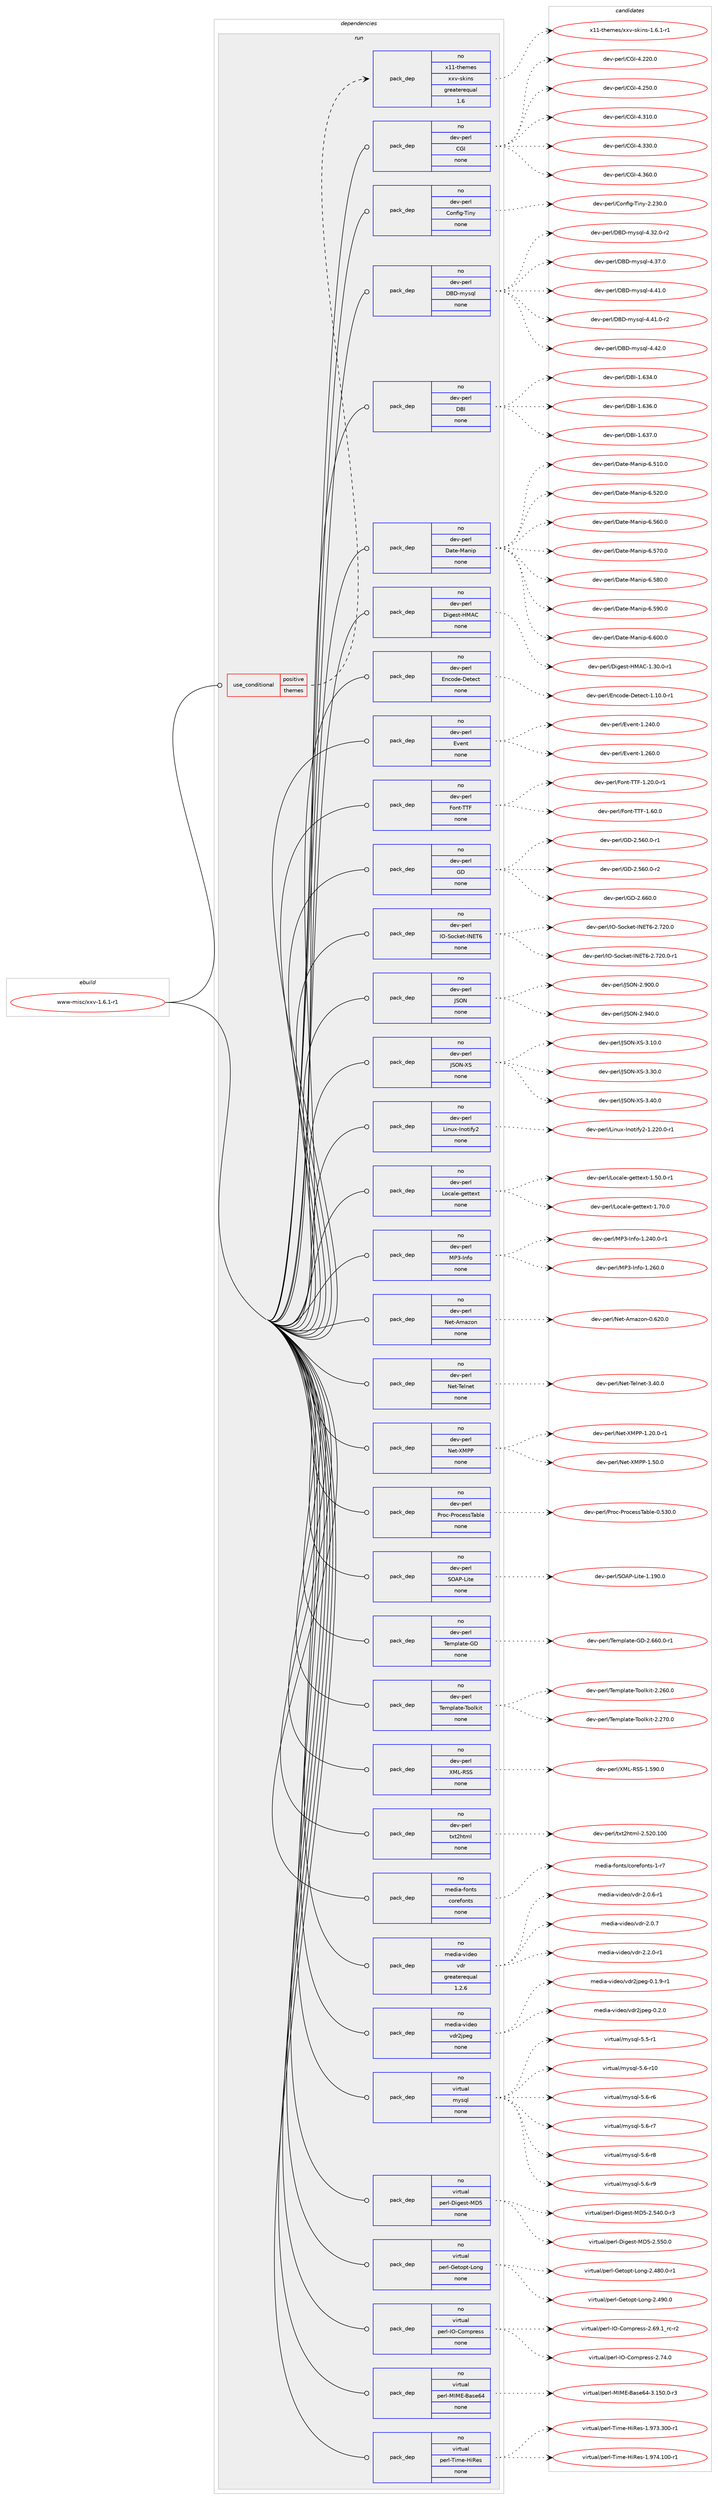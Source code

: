 digraph prolog {

# *************
# Graph options
# *************

newrank=true;
concentrate=true;
compound=true;
graph [rankdir=LR,fontname=Helvetica,fontsize=10,ranksep=1.5];#, ranksep=2.5, nodesep=0.2];
edge  [arrowhead=vee];
node  [fontname=Helvetica,fontsize=10];

# **********
# The ebuild
# **********

subgraph cluster_leftcol {
color=gray;
rank=same;
label=<<i>ebuild</i>>;
id [label="www-misc/xxv-1.6.1-r1", color=red, width=4, href="../www-misc/xxv-1.6.1-r1.svg"];
}

# ****************
# The dependencies
# ****************

subgraph cluster_midcol {
color=gray;
label=<<i>dependencies</i>>;
subgraph cluster_compile {
fillcolor="#eeeeee";
style=filled;
label=<<i>compile</i>>;
}
subgraph cluster_compileandrun {
fillcolor="#eeeeee";
style=filled;
label=<<i>compile and run</i>>;
}
subgraph cluster_run {
fillcolor="#eeeeee";
style=filled;
label=<<i>run</i>>;
subgraph cond120343 {
dependency505790 [label=<<TABLE BORDER="0" CELLBORDER="1" CELLSPACING="0" CELLPADDING="4"><TR><TD ROWSPAN="3" CELLPADDING="10">use_conditional</TD></TR><TR><TD>positive</TD></TR><TR><TD>themes</TD></TR></TABLE>>, shape=none, color=red];
subgraph pack376162 {
dependency505791 [label=<<TABLE BORDER="0" CELLBORDER="1" CELLSPACING="0" CELLPADDING="4" WIDTH="220"><TR><TD ROWSPAN="6" CELLPADDING="30">pack_dep</TD></TR><TR><TD WIDTH="110">no</TD></TR><TR><TD>x11-themes</TD></TR><TR><TD>xxv-skins</TD></TR><TR><TD>greaterequal</TD></TR><TR><TD>1.6</TD></TR></TABLE>>, shape=none, color=blue];
}
dependency505790:e -> dependency505791:w [weight=20,style="dashed",arrowhead="vee"];
}
id:e -> dependency505790:w [weight=20,style="solid",arrowhead="odot"];
subgraph pack376163 {
dependency505792 [label=<<TABLE BORDER="0" CELLBORDER="1" CELLSPACING="0" CELLPADDING="4" WIDTH="220"><TR><TD ROWSPAN="6" CELLPADDING="30">pack_dep</TD></TR><TR><TD WIDTH="110">no</TD></TR><TR><TD>dev-perl</TD></TR><TR><TD>CGI</TD></TR><TR><TD>none</TD></TR><TR><TD></TD></TR></TABLE>>, shape=none, color=blue];
}
id:e -> dependency505792:w [weight=20,style="solid",arrowhead="odot"];
subgraph pack376164 {
dependency505793 [label=<<TABLE BORDER="0" CELLBORDER="1" CELLSPACING="0" CELLPADDING="4" WIDTH="220"><TR><TD ROWSPAN="6" CELLPADDING="30">pack_dep</TD></TR><TR><TD WIDTH="110">no</TD></TR><TR><TD>dev-perl</TD></TR><TR><TD>Config-Tiny</TD></TR><TR><TD>none</TD></TR><TR><TD></TD></TR></TABLE>>, shape=none, color=blue];
}
id:e -> dependency505793:w [weight=20,style="solid",arrowhead="odot"];
subgraph pack376165 {
dependency505794 [label=<<TABLE BORDER="0" CELLBORDER="1" CELLSPACING="0" CELLPADDING="4" WIDTH="220"><TR><TD ROWSPAN="6" CELLPADDING="30">pack_dep</TD></TR><TR><TD WIDTH="110">no</TD></TR><TR><TD>dev-perl</TD></TR><TR><TD>DBD-mysql</TD></TR><TR><TD>none</TD></TR><TR><TD></TD></TR></TABLE>>, shape=none, color=blue];
}
id:e -> dependency505794:w [weight=20,style="solid",arrowhead="odot"];
subgraph pack376166 {
dependency505795 [label=<<TABLE BORDER="0" CELLBORDER="1" CELLSPACING="0" CELLPADDING="4" WIDTH="220"><TR><TD ROWSPAN="6" CELLPADDING="30">pack_dep</TD></TR><TR><TD WIDTH="110">no</TD></TR><TR><TD>dev-perl</TD></TR><TR><TD>DBI</TD></TR><TR><TD>none</TD></TR><TR><TD></TD></TR></TABLE>>, shape=none, color=blue];
}
id:e -> dependency505795:w [weight=20,style="solid",arrowhead="odot"];
subgraph pack376167 {
dependency505796 [label=<<TABLE BORDER="0" CELLBORDER="1" CELLSPACING="0" CELLPADDING="4" WIDTH="220"><TR><TD ROWSPAN="6" CELLPADDING="30">pack_dep</TD></TR><TR><TD WIDTH="110">no</TD></TR><TR><TD>dev-perl</TD></TR><TR><TD>Date-Manip</TD></TR><TR><TD>none</TD></TR><TR><TD></TD></TR></TABLE>>, shape=none, color=blue];
}
id:e -> dependency505796:w [weight=20,style="solid",arrowhead="odot"];
subgraph pack376168 {
dependency505797 [label=<<TABLE BORDER="0" CELLBORDER="1" CELLSPACING="0" CELLPADDING="4" WIDTH="220"><TR><TD ROWSPAN="6" CELLPADDING="30">pack_dep</TD></TR><TR><TD WIDTH="110">no</TD></TR><TR><TD>dev-perl</TD></TR><TR><TD>Digest-HMAC</TD></TR><TR><TD>none</TD></TR><TR><TD></TD></TR></TABLE>>, shape=none, color=blue];
}
id:e -> dependency505797:w [weight=20,style="solid",arrowhead="odot"];
subgraph pack376169 {
dependency505798 [label=<<TABLE BORDER="0" CELLBORDER="1" CELLSPACING="0" CELLPADDING="4" WIDTH="220"><TR><TD ROWSPAN="6" CELLPADDING="30">pack_dep</TD></TR><TR><TD WIDTH="110">no</TD></TR><TR><TD>dev-perl</TD></TR><TR><TD>Encode-Detect</TD></TR><TR><TD>none</TD></TR><TR><TD></TD></TR></TABLE>>, shape=none, color=blue];
}
id:e -> dependency505798:w [weight=20,style="solid",arrowhead="odot"];
subgraph pack376170 {
dependency505799 [label=<<TABLE BORDER="0" CELLBORDER="1" CELLSPACING="0" CELLPADDING="4" WIDTH="220"><TR><TD ROWSPAN="6" CELLPADDING="30">pack_dep</TD></TR><TR><TD WIDTH="110">no</TD></TR><TR><TD>dev-perl</TD></TR><TR><TD>Event</TD></TR><TR><TD>none</TD></TR><TR><TD></TD></TR></TABLE>>, shape=none, color=blue];
}
id:e -> dependency505799:w [weight=20,style="solid",arrowhead="odot"];
subgraph pack376171 {
dependency505800 [label=<<TABLE BORDER="0" CELLBORDER="1" CELLSPACING="0" CELLPADDING="4" WIDTH="220"><TR><TD ROWSPAN="6" CELLPADDING="30">pack_dep</TD></TR><TR><TD WIDTH="110">no</TD></TR><TR><TD>dev-perl</TD></TR><TR><TD>Font-TTF</TD></TR><TR><TD>none</TD></TR><TR><TD></TD></TR></TABLE>>, shape=none, color=blue];
}
id:e -> dependency505800:w [weight=20,style="solid",arrowhead="odot"];
subgraph pack376172 {
dependency505801 [label=<<TABLE BORDER="0" CELLBORDER="1" CELLSPACING="0" CELLPADDING="4" WIDTH="220"><TR><TD ROWSPAN="6" CELLPADDING="30">pack_dep</TD></TR><TR><TD WIDTH="110">no</TD></TR><TR><TD>dev-perl</TD></TR><TR><TD>GD</TD></TR><TR><TD>none</TD></TR><TR><TD></TD></TR></TABLE>>, shape=none, color=blue];
}
id:e -> dependency505801:w [weight=20,style="solid",arrowhead="odot"];
subgraph pack376173 {
dependency505802 [label=<<TABLE BORDER="0" CELLBORDER="1" CELLSPACING="0" CELLPADDING="4" WIDTH="220"><TR><TD ROWSPAN="6" CELLPADDING="30">pack_dep</TD></TR><TR><TD WIDTH="110">no</TD></TR><TR><TD>dev-perl</TD></TR><TR><TD>IO-Socket-INET6</TD></TR><TR><TD>none</TD></TR><TR><TD></TD></TR></TABLE>>, shape=none, color=blue];
}
id:e -> dependency505802:w [weight=20,style="solid",arrowhead="odot"];
subgraph pack376174 {
dependency505803 [label=<<TABLE BORDER="0" CELLBORDER="1" CELLSPACING="0" CELLPADDING="4" WIDTH="220"><TR><TD ROWSPAN="6" CELLPADDING="30">pack_dep</TD></TR><TR><TD WIDTH="110">no</TD></TR><TR><TD>dev-perl</TD></TR><TR><TD>JSON</TD></TR><TR><TD>none</TD></TR><TR><TD></TD></TR></TABLE>>, shape=none, color=blue];
}
id:e -> dependency505803:w [weight=20,style="solid",arrowhead="odot"];
subgraph pack376175 {
dependency505804 [label=<<TABLE BORDER="0" CELLBORDER="1" CELLSPACING="0" CELLPADDING="4" WIDTH="220"><TR><TD ROWSPAN="6" CELLPADDING="30">pack_dep</TD></TR><TR><TD WIDTH="110">no</TD></TR><TR><TD>dev-perl</TD></TR><TR><TD>JSON-XS</TD></TR><TR><TD>none</TD></TR><TR><TD></TD></TR></TABLE>>, shape=none, color=blue];
}
id:e -> dependency505804:w [weight=20,style="solid",arrowhead="odot"];
subgraph pack376176 {
dependency505805 [label=<<TABLE BORDER="0" CELLBORDER="1" CELLSPACING="0" CELLPADDING="4" WIDTH="220"><TR><TD ROWSPAN="6" CELLPADDING="30">pack_dep</TD></TR><TR><TD WIDTH="110">no</TD></TR><TR><TD>dev-perl</TD></TR><TR><TD>Linux-Inotify2</TD></TR><TR><TD>none</TD></TR><TR><TD></TD></TR></TABLE>>, shape=none, color=blue];
}
id:e -> dependency505805:w [weight=20,style="solid",arrowhead="odot"];
subgraph pack376177 {
dependency505806 [label=<<TABLE BORDER="0" CELLBORDER="1" CELLSPACING="0" CELLPADDING="4" WIDTH="220"><TR><TD ROWSPAN="6" CELLPADDING="30">pack_dep</TD></TR><TR><TD WIDTH="110">no</TD></TR><TR><TD>dev-perl</TD></TR><TR><TD>Locale-gettext</TD></TR><TR><TD>none</TD></TR><TR><TD></TD></TR></TABLE>>, shape=none, color=blue];
}
id:e -> dependency505806:w [weight=20,style="solid",arrowhead="odot"];
subgraph pack376178 {
dependency505807 [label=<<TABLE BORDER="0" CELLBORDER="1" CELLSPACING="0" CELLPADDING="4" WIDTH="220"><TR><TD ROWSPAN="6" CELLPADDING="30">pack_dep</TD></TR><TR><TD WIDTH="110">no</TD></TR><TR><TD>dev-perl</TD></TR><TR><TD>MP3-Info</TD></TR><TR><TD>none</TD></TR><TR><TD></TD></TR></TABLE>>, shape=none, color=blue];
}
id:e -> dependency505807:w [weight=20,style="solid",arrowhead="odot"];
subgraph pack376179 {
dependency505808 [label=<<TABLE BORDER="0" CELLBORDER="1" CELLSPACING="0" CELLPADDING="4" WIDTH="220"><TR><TD ROWSPAN="6" CELLPADDING="30">pack_dep</TD></TR><TR><TD WIDTH="110">no</TD></TR><TR><TD>dev-perl</TD></TR><TR><TD>Net-Amazon</TD></TR><TR><TD>none</TD></TR><TR><TD></TD></TR></TABLE>>, shape=none, color=blue];
}
id:e -> dependency505808:w [weight=20,style="solid",arrowhead="odot"];
subgraph pack376180 {
dependency505809 [label=<<TABLE BORDER="0" CELLBORDER="1" CELLSPACING="0" CELLPADDING="4" WIDTH="220"><TR><TD ROWSPAN="6" CELLPADDING="30">pack_dep</TD></TR><TR><TD WIDTH="110">no</TD></TR><TR><TD>dev-perl</TD></TR><TR><TD>Net-Telnet</TD></TR><TR><TD>none</TD></TR><TR><TD></TD></TR></TABLE>>, shape=none, color=blue];
}
id:e -> dependency505809:w [weight=20,style="solid",arrowhead="odot"];
subgraph pack376181 {
dependency505810 [label=<<TABLE BORDER="0" CELLBORDER="1" CELLSPACING="0" CELLPADDING="4" WIDTH="220"><TR><TD ROWSPAN="6" CELLPADDING="30">pack_dep</TD></TR><TR><TD WIDTH="110">no</TD></TR><TR><TD>dev-perl</TD></TR><TR><TD>Net-XMPP</TD></TR><TR><TD>none</TD></TR><TR><TD></TD></TR></TABLE>>, shape=none, color=blue];
}
id:e -> dependency505810:w [weight=20,style="solid",arrowhead="odot"];
subgraph pack376182 {
dependency505811 [label=<<TABLE BORDER="0" CELLBORDER="1" CELLSPACING="0" CELLPADDING="4" WIDTH="220"><TR><TD ROWSPAN="6" CELLPADDING="30">pack_dep</TD></TR><TR><TD WIDTH="110">no</TD></TR><TR><TD>dev-perl</TD></TR><TR><TD>Proc-ProcessTable</TD></TR><TR><TD>none</TD></TR><TR><TD></TD></TR></TABLE>>, shape=none, color=blue];
}
id:e -> dependency505811:w [weight=20,style="solid",arrowhead="odot"];
subgraph pack376183 {
dependency505812 [label=<<TABLE BORDER="0" CELLBORDER="1" CELLSPACING="0" CELLPADDING="4" WIDTH="220"><TR><TD ROWSPAN="6" CELLPADDING="30">pack_dep</TD></TR><TR><TD WIDTH="110">no</TD></TR><TR><TD>dev-perl</TD></TR><TR><TD>SOAP-Lite</TD></TR><TR><TD>none</TD></TR><TR><TD></TD></TR></TABLE>>, shape=none, color=blue];
}
id:e -> dependency505812:w [weight=20,style="solid",arrowhead="odot"];
subgraph pack376184 {
dependency505813 [label=<<TABLE BORDER="0" CELLBORDER="1" CELLSPACING="0" CELLPADDING="4" WIDTH="220"><TR><TD ROWSPAN="6" CELLPADDING="30">pack_dep</TD></TR><TR><TD WIDTH="110">no</TD></TR><TR><TD>dev-perl</TD></TR><TR><TD>Template-GD</TD></TR><TR><TD>none</TD></TR><TR><TD></TD></TR></TABLE>>, shape=none, color=blue];
}
id:e -> dependency505813:w [weight=20,style="solid",arrowhead="odot"];
subgraph pack376185 {
dependency505814 [label=<<TABLE BORDER="0" CELLBORDER="1" CELLSPACING="0" CELLPADDING="4" WIDTH="220"><TR><TD ROWSPAN="6" CELLPADDING="30">pack_dep</TD></TR><TR><TD WIDTH="110">no</TD></TR><TR><TD>dev-perl</TD></TR><TR><TD>Template-Toolkit</TD></TR><TR><TD>none</TD></TR><TR><TD></TD></TR></TABLE>>, shape=none, color=blue];
}
id:e -> dependency505814:w [weight=20,style="solid",arrowhead="odot"];
subgraph pack376186 {
dependency505815 [label=<<TABLE BORDER="0" CELLBORDER="1" CELLSPACING="0" CELLPADDING="4" WIDTH="220"><TR><TD ROWSPAN="6" CELLPADDING="30">pack_dep</TD></TR><TR><TD WIDTH="110">no</TD></TR><TR><TD>dev-perl</TD></TR><TR><TD>XML-RSS</TD></TR><TR><TD>none</TD></TR><TR><TD></TD></TR></TABLE>>, shape=none, color=blue];
}
id:e -> dependency505815:w [weight=20,style="solid",arrowhead="odot"];
subgraph pack376187 {
dependency505816 [label=<<TABLE BORDER="0" CELLBORDER="1" CELLSPACING="0" CELLPADDING="4" WIDTH="220"><TR><TD ROWSPAN="6" CELLPADDING="30">pack_dep</TD></TR><TR><TD WIDTH="110">no</TD></TR><TR><TD>dev-perl</TD></TR><TR><TD>txt2html</TD></TR><TR><TD>none</TD></TR><TR><TD></TD></TR></TABLE>>, shape=none, color=blue];
}
id:e -> dependency505816:w [weight=20,style="solid",arrowhead="odot"];
subgraph pack376188 {
dependency505817 [label=<<TABLE BORDER="0" CELLBORDER="1" CELLSPACING="0" CELLPADDING="4" WIDTH="220"><TR><TD ROWSPAN="6" CELLPADDING="30">pack_dep</TD></TR><TR><TD WIDTH="110">no</TD></TR><TR><TD>media-fonts</TD></TR><TR><TD>corefonts</TD></TR><TR><TD>none</TD></TR><TR><TD></TD></TR></TABLE>>, shape=none, color=blue];
}
id:e -> dependency505817:w [weight=20,style="solid",arrowhead="odot"];
subgraph pack376189 {
dependency505818 [label=<<TABLE BORDER="0" CELLBORDER="1" CELLSPACING="0" CELLPADDING="4" WIDTH="220"><TR><TD ROWSPAN="6" CELLPADDING="30">pack_dep</TD></TR><TR><TD WIDTH="110">no</TD></TR><TR><TD>media-video</TD></TR><TR><TD>vdr</TD></TR><TR><TD>greaterequal</TD></TR><TR><TD>1.2.6</TD></TR></TABLE>>, shape=none, color=blue];
}
id:e -> dependency505818:w [weight=20,style="solid",arrowhead="odot"];
subgraph pack376190 {
dependency505819 [label=<<TABLE BORDER="0" CELLBORDER="1" CELLSPACING="0" CELLPADDING="4" WIDTH="220"><TR><TD ROWSPAN="6" CELLPADDING="30">pack_dep</TD></TR><TR><TD WIDTH="110">no</TD></TR><TR><TD>media-video</TD></TR><TR><TD>vdr2jpeg</TD></TR><TR><TD>none</TD></TR><TR><TD></TD></TR></TABLE>>, shape=none, color=blue];
}
id:e -> dependency505819:w [weight=20,style="solid",arrowhead="odot"];
subgraph pack376191 {
dependency505820 [label=<<TABLE BORDER="0" CELLBORDER="1" CELLSPACING="0" CELLPADDING="4" WIDTH="220"><TR><TD ROWSPAN="6" CELLPADDING="30">pack_dep</TD></TR><TR><TD WIDTH="110">no</TD></TR><TR><TD>virtual</TD></TR><TR><TD>mysql</TD></TR><TR><TD>none</TD></TR><TR><TD></TD></TR></TABLE>>, shape=none, color=blue];
}
id:e -> dependency505820:w [weight=20,style="solid",arrowhead="odot"];
subgraph pack376192 {
dependency505821 [label=<<TABLE BORDER="0" CELLBORDER="1" CELLSPACING="0" CELLPADDING="4" WIDTH="220"><TR><TD ROWSPAN="6" CELLPADDING="30">pack_dep</TD></TR><TR><TD WIDTH="110">no</TD></TR><TR><TD>virtual</TD></TR><TR><TD>perl-Digest-MD5</TD></TR><TR><TD>none</TD></TR><TR><TD></TD></TR></TABLE>>, shape=none, color=blue];
}
id:e -> dependency505821:w [weight=20,style="solid",arrowhead="odot"];
subgraph pack376193 {
dependency505822 [label=<<TABLE BORDER="0" CELLBORDER="1" CELLSPACING="0" CELLPADDING="4" WIDTH="220"><TR><TD ROWSPAN="6" CELLPADDING="30">pack_dep</TD></TR><TR><TD WIDTH="110">no</TD></TR><TR><TD>virtual</TD></TR><TR><TD>perl-Getopt-Long</TD></TR><TR><TD>none</TD></TR><TR><TD></TD></TR></TABLE>>, shape=none, color=blue];
}
id:e -> dependency505822:w [weight=20,style="solid",arrowhead="odot"];
subgraph pack376194 {
dependency505823 [label=<<TABLE BORDER="0" CELLBORDER="1" CELLSPACING="0" CELLPADDING="4" WIDTH="220"><TR><TD ROWSPAN="6" CELLPADDING="30">pack_dep</TD></TR><TR><TD WIDTH="110">no</TD></TR><TR><TD>virtual</TD></TR><TR><TD>perl-IO-Compress</TD></TR><TR><TD>none</TD></TR><TR><TD></TD></TR></TABLE>>, shape=none, color=blue];
}
id:e -> dependency505823:w [weight=20,style="solid",arrowhead="odot"];
subgraph pack376195 {
dependency505824 [label=<<TABLE BORDER="0" CELLBORDER="1" CELLSPACING="0" CELLPADDING="4" WIDTH="220"><TR><TD ROWSPAN="6" CELLPADDING="30">pack_dep</TD></TR><TR><TD WIDTH="110">no</TD></TR><TR><TD>virtual</TD></TR><TR><TD>perl-MIME-Base64</TD></TR><TR><TD>none</TD></TR><TR><TD></TD></TR></TABLE>>, shape=none, color=blue];
}
id:e -> dependency505824:w [weight=20,style="solid",arrowhead="odot"];
subgraph pack376196 {
dependency505825 [label=<<TABLE BORDER="0" CELLBORDER="1" CELLSPACING="0" CELLPADDING="4" WIDTH="220"><TR><TD ROWSPAN="6" CELLPADDING="30">pack_dep</TD></TR><TR><TD WIDTH="110">no</TD></TR><TR><TD>virtual</TD></TR><TR><TD>perl-Time-HiRes</TD></TR><TR><TD>none</TD></TR><TR><TD></TD></TR></TABLE>>, shape=none, color=blue];
}
id:e -> dependency505825:w [weight=20,style="solid",arrowhead="odot"];
}
}

# **************
# The candidates
# **************

subgraph cluster_choices {
rank=same;
color=gray;
label=<<i>candidates</i>>;

subgraph choice376162 {
color=black;
nodesep=1;
choice12049494511610410110910111547120120118451151071051101154549465446494511449 [label="x11-themes/xxv-skins-1.6.1-r1", color=red, width=4,href="../x11-themes/xxv-skins-1.6.1-r1.svg"];
dependency505791:e -> choice12049494511610410110910111547120120118451151071051101154549465446494511449:w [style=dotted,weight="100"];
}
subgraph choice376163 {
color=black;
nodesep=1;
choice10010111845112101114108476771734552465050484648 [label="dev-perl/CGI-4.220.0", color=red, width=4,href="../dev-perl/CGI-4.220.0.svg"];
choice10010111845112101114108476771734552465053484648 [label="dev-perl/CGI-4.250.0", color=red, width=4,href="../dev-perl/CGI-4.250.0.svg"];
choice10010111845112101114108476771734552465149484648 [label="dev-perl/CGI-4.310.0", color=red, width=4,href="../dev-perl/CGI-4.310.0.svg"];
choice10010111845112101114108476771734552465151484648 [label="dev-perl/CGI-4.330.0", color=red, width=4,href="../dev-perl/CGI-4.330.0.svg"];
choice10010111845112101114108476771734552465154484648 [label="dev-perl/CGI-4.360.0", color=red, width=4,href="../dev-perl/CGI-4.360.0.svg"];
dependency505792:e -> choice10010111845112101114108476771734552465050484648:w [style=dotted,weight="100"];
dependency505792:e -> choice10010111845112101114108476771734552465053484648:w [style=dotted,weight="100"];
dependency505792:e -> choice10010111845112101114108476771734552465149484648:w [style=dotted,weight="100"];
dependency505792:e -> choice10010111845112101114108476771734552465151484648:w [style=dotted,weight="100"];
dependency505792:e -> choice10010111845112101114108476771734552465154484648:w [style=dotted,weight="100"];
}
subgraph choice376164 {
color=black;
nodesep=1;
choice10010111845112101114108476711111010210510345841051101214550465051484648 [label="dev-perl/Config-Tiny-2.230.0", color=red, width=4,href="../dev-perl/Config-Tiny-2.230.0.svg"];
dependency505793:e -> choice10010111845112101114108476711111010210510345841051101214550465051484648:w [style=dotted,weight="100"];
}
subgraph choice376165 {
color=black;
nodesep=1;
choice100101118451121011141084768666845109121115113108455246515046484511450 [label="dev-perl/DBD-mysql-4.32.0-r2", color=red, width=4,href="../dev-perl/DBD-mysql-4.32.0-r2.svg"];
choice10010111845112101114108476866684510912111511310845524651554648 [label="dev-perl/DBD-mysql-4.37.0", color=red, width=4,href="../dev-perl/DBD-mysql-4.37.0.svg"];
choice10010111845112101114108476866684510912111511310845524652494648 [label="dev-perl/DBD-mysql-4.41.0", color=red, width=4,href="../dev-perl/DBD-mysql-4.41.0.svg"];
choice100101118451121011141084768666845109121115113108455246524946484511450 [label="dev-perl/DBD-mysql-4.41.0-r2", color=red, width=4,href="../dev-perl/DBD-mysql-4.41.0-r2.svg"];
choice10010111845112101114108476866684510912111511310845524652504648 [label="dev-perl/DBD-mysql-4.42.0", color=red, width=4,href="../dev-perl/DBD-mysql-4.42.0.svg"];
dependency505794:e -> choice100101118451121011141084768666845109121115113108455246515046484511450:w [style=dotted,weight="100"];
dependency505794:e -> choice10010111845112101114108476866684510912111511310845524651554648:w [style=dotted,weight="100"];
dependency505794:e -> choice10010111845112101114108476866684510912111511310845524652494648:w [style=dotted,weight="100"];
dependency505794:e -> choice100101118451121011141084768666845109121115113108455246524946484511450:w [style=dotted,weight="100"];
dependency505794:e -> choice10010111845112101114108476866684510912111511310845524652504648:w [style=dotted,weight="100"];
}
subgraph choice376166 {
color=black;
nodesep=1;
choice10010111845112101114108476866734549465451524648 [label="dev-perl/DBI-1.634.0", color=red, width=4,href="../dev-perl/DBI-1.634.0.svg"];
choice10010111845112101114108476866734549465451544648 [label="dev-perl/DBI-1.636.0", color=red, width=4,href="../dev-perl/DBI-1.636.0.svg"];
choice10010111845112101114108476866734549465451554648 [label="dev-perl/DBI-1.637.0", color=red, width=4,href="../dev-perl/DBI-1.637.0.svg"];
dependency505795:e -> choice10010111845112101114108476866734549465451524648:w [style=dotted,weight="100"];
dependency505795:e -> choice10010111845112101114108476866734549465451544648:w [style=dotted,weight="100"];
dependency505795:e -> choice10010111845112101114108476866734549465451554648:w [style=dotted,weight="100"];
}
subgraph choice376167 {
color=black;
nodesep=1;
choice100101118451121011141084768971161014577971101051124554465349484648 [label="dev-perl/Date-Manip-6.510.0", color=red, width=4,href="../dev-perl/Date-Manip-6.510.0.svg"];
choice100101118451121011141084768971161014577971101051124554465350484648 [label="dev-perl/Date-Manip-6.520.0", color=red, width=4,href="../dev-perl/Date-Manip-6.520.0.svg"];
choice100101118451121011141084768971161014577971101051124554465354484648 [label="dev-perl/Date-Manip-6.560.0", color=red, width=4,href="../dev-perl/Date-Manip-6.560.0.svg"];
choice100101118451121011141084768971161014577971101051124554465355484648 [label="dev-perl/Date-Manip-6.570.0", color=red, width=4,href="../dev-perl/Date-Manip-6.570.0.svg"];
choice100101118451121011141084768971161014577971101051124554465356484648 [label="dev-perl/Date-Manip-6.580.0", color=red, width=4,href="../dev-perl/Date-Manip-6.580.0.svg"];
choice100101118451121011141084768971161014577971101051124554465357484648 [label="dev-perl/Date-Manip-6.590.0", color=red, width=4,href="../dev-perl/Date-Manip-6.590.0.svg"];
choice100101118451121011141084768971161014577971101051124554465448484648 [label="dev-perl/Date-Manip-6.600.0", color=red, width=4,href="../dev-perl/Date-Manip-6.600.0.svg"];
dependency505796:e -> choice100101118451121011141084768971161014577971101051124554465349484648:w [style=dotted,weight="100"];
dependency505796:e -> choice100101118451121011141084768971161014577971101051124554465350484648:w [style=dotted,weight="100"];
dependency505796:e -> choice100101118451121011141084768971161014577971101051124554465354484648:w [style=dotted,weight="100"];
dependency505796:e -> choice100101118451121011141084768971161014577971101051124554465355484648:w [style=dotted,weight="100"];
dependency505796:e -> choice100101118451121011141084768971161014577971101051124554465356484648:w [style=dotted,weight="100"];
dependency505796:e -> choice100101118451121011141084768971161014577971101051124554465357484648:w [style=dotted,weight="100"];
dependency505796:e -> choice100101118451121011141084768971161014577971101051124554465448484648:w [style=dotted,weight="100"];
}
subgraph choice376168 {
color=black;
nodesep=1;
choice1001011184511210111410847681051031011151164572776567454946514846484511449 [label="dev-perl/Digest-HMAC-1.30.0-r1", color=red, width=4,href="../dev-perl/Digest-HMAC-1.30.0-r1.svg"];
dependency505797:e -> choice1001011184511210111410847681051031011151164572776567454946514846484511449:w [style=dotted,weight="100"];
}
subgraph choice376169 {
color=black;
nodesep=1;
choice10010111845112101114108476911099111100101456810111610199116454946494846484511449 [label="dev-perl/Encode-Detect-1.10.0-r1", color=red, width=4,href="../dev-perl/Encode-Detect-1.10.0-r1.svg"];
dependency505798:e -> choice10010111845112101114108476911099111100101456810111610199116454946494846484511449:w [style=dotted,weight="100"];
}
subgraph choice376170 {
color=black;
nodesep=1;
choice1001011184511210111410847691181011101164549465052484648 [label="dev-perl/Event-1.240.0", color=red, width=4,href="../dev-perl/Event-1.240.0.svg"];
choice1001011184511210111410847691181011101164549465054484648 [label="dev-perl/Event-1.260.0", color=red, width=4,href="../dev-perl/Event-1.260.0.svg"];
dependency505799:e -> choice1001011184511210111410847691181011101164549465052484648:w [style=dotted,weight="100"];
dependency505799:e -> choice1001011184511210111410847691181011101164549465054484648:w [style=dotted,weight="100"];
}
subgraph choice376171 {
color=black;
nodesep=1;
choice10010111845112101114108477011111011645848470454946504846484511449 [label="dev-perl/Font-TTF-1.20.0-r1", color=red, width=4,href="../dev-perl/Font-TTF-1.20.0-r1.svg"];
choice1001011184511210111410847701111101164584847045494654484648 [label="dev-perl/Font-TTF-1.60.0", color=red, width=4,href="../dev-perl/Font-TTF-1.60.0.svg"];
dependency505800:e -> choice10010111845112101114108477011111011645848470454946504846484511449:w [style=dotted,weight="100"];
dependency505800:e -> choice1001011184511210111410847701111101164584847045494654484648:w [style=dotted,weight="100"];
}
subgraph choice376172 {
color=black;
nodesep=1;
choice1001011184511210111410847716845504653544846484511449 [label="dev-perl/GD-2.560.0-r1", color=red, width=4,href="../dev-perl/GD-2.560.0-r1.svg"];
choice1001011184511210111410847716845504653544846484511450 [label="dev-perl/GD-2.560.0-r2", color=red, width=4,href="../dev-perl/GD-2.560.0-r2.svg"];
choice100101118451121011141084771684550465454484648 [label="dev-perl/GD-2.660.0", color=red, width=4,href="../dev-perl/GD-2.660.0.svg"];
dependency505801:e -> choice1001011184511210111410847716845504653544846484511449:w [style=dotted,weight="100"];
dependency505801:e -> choice1001011184511210111410847716845504653544846484511450:w [style=dotted,weight="100"];
dependency505801:e -> choice100101118451121011141084771684550465454484648:w [style=dotted,weight="100"];
}
subgraph choice376173 {
color=black;
nodesep=1;
choice100101118451121011141084773794583111991071011164573786984544550465550484648 [label="dev-perl/IO-Socket-INET6-2.720.0", color=red, width=4,href="../dev-perl/IO-Socket-INET6-2.720.0.svg"];
choice1001011184511210111410847737945831119910710111645737869845445504655504846484511449 [label="dev-perl/IO-Socket-INET6-2.720.0-r1", color=red, width=4,href="../dev-perl/IO-Socket-INET6-2.720.0-r1.svg"];
dependency505802:e -> choice100101118451121011141084773794583111991071011164573786984544550465550484648:w [style=dotted,weight="100"];
dependency505802:e -> choice1001011184511210111410847737945831119910710111645737869845445504655504846484511449:w [style=dotted,weight="100"];
}
subgraph choice376174 {
color=black;
nodesep=1;
choice1001011184511210111410847748379784550465748484648 [label="dev-perl/JSON-2.900.0", color=red, width=4,href="../dev-perl/JSON-2.900.0.svg"];
choice1001011184511210111410847748379784550465752484648 [label="dev-perl/JSON-2.940.0", color=red, width=4,href="../dev-perl/JSON-2.940.0.svg"];
dependency505803:e -> choice1001011184511210111410847748379784550465748484648:w [style=dotted,weight="100"];
dependency505803:e -> choice1001011184511210111410847748379784550465752484648:w [style=dotted,weight="100"];
}
subgraph choice376175 {
color=black;
nodesep=1;
choice10010111845112101114108477483797845888345514649484648 [label="dev-perl/JSON-XS-3.10.0", color=red, width=4,href="../dev-perl/JSON-XS-3.10.0.svg"];
choice10010111845112101114108477483797845888345514651484648 [label="dev-perl/JSON-XS-3.30.0", color=red, width=4,href="../dev-perl/JSON-XS-3.30.0.svg"];
choice10010111845112101114108477483797845888345514652484648 [label="dev-perl/JSON-XS-3.40.0", color=red, width=4,href="../dev-perl/JSON-XS-3.40.0.svg"];
dependency505804:e -> choice10010111845112101114108477483797845888345514649484648:w [style=dotted,weight="100"];
dependency505804:e -> choice10010111845112101114108477483797845888345514651484648:w [style=dotted,weight="100"];
dependency505804:e -> choice10010111845112101114108477483797845888345514652484648:w [style=dotted,weight="100"];
}
subgraph choice376176 {
color=black;
nodesep=1;
choice10010111845112101114108477610511011712045731101111161051021215045494650504846484511449 [label="dev-perl/Linux-Inotify2-1.220.0-r1", color=red, width=4,href="../dev-perl/Linux-Inotify2-1.220.0-r1.svg"];
dependency505805:e -> choice10010111845112101114108477610511011712045731101111161051021215045494650504846484511449:w [style=dotted,weight="100"];
}
subgraph choice376177 {
color=black;
nodesep=1;
choice100101118451121011141084776111999710810145103101116116101120116454946534846484511449 [label="dev-perl/Locale-gettext-1.50.0-r1", color=red, width=4,href="../dev-perl/Locale-gettext-1.50.0-r1.svg"];
choice10010111845112101114108477611199971081014510310111611610112011645494655484648 [label="dev-perl/Locale-gettext-1.70.0", color=red, width=4,href="../dev-perl/Locale-gettext-1.70.0.svg"];
dependency505806:e -> choice100101118451121011141084776111999710810145103101116116101120116454946534846484511449:w [style=dotted,weight="100"];
dependency505806:e -> choice10010111845112101114108477611199971081014510310111611610112011645494655484648:w [style=dotted,weight="100"];
}
subgraph choice376178 {
color=black;
nodesep=1;
choice1001011184511210111410847778051457311010211145494650524846484511449 [label="dev-perl/MP3-Info-1.240.0-r1", color=red, width=4,href="../dev-perl/MP3-Info-1.240.0-r1.svg"];
choice100101118451121011141084777805145731101021114549465054484648 [label="dev-perl/MP3-Info-1.260.0", color=red, width=4,href="../dev-perl/MP3-Info-1.260.0.svg"];
dependency505807:e -> choice1001011184511210111410847778051457311010211145494650524846484511449:w [style=dotted,weight="100"];
dependency505807:e -> choice100101118451121011141084777805145731101021114549465054484648:w [style=dotted,weight="100"];
}
subgraph choice376179 {
color=black;
nodesep=1;
choice1001011184511210111410847781011164565109971221111104548465450484648 [label="dev-perl/Net-Amazon-0.620.0", color=red, width=4,href="../dev-perl/Net-Amazon-0.620.0.svg"];
dependency505808:e -> choice1001011184511210111410847781011164565109971221111104548465450484648:w [style=dotted,weight="100"];
}
subgraph choice376180 {
color=black;
nodesep=1;
choice100101118451121011141084778101116458410110811010111645514652484648 [label="dev-perl/Net-Telnet-3.40.0", color=red, width=4,href="../dev-perl/Net-Telnet-3.40.0.svg"];
dependency505809:e -> choice100101118451121011141084778101116458410110811010111645514652484648:w [style=dotted,weight="100"];
}
subgraph choice376181 {
color=black;
nodesep=1;
choice1001011184511210111410847781011164588778080454946504846484511449 [label="dev-perl/Net-XMPP-1.20.0-r1", color=red, width=4,href="../dev-perl/Net-XMPP-1.20.0-r1.svg"];
choice100101118451121011141084778101116458877808045494653484648 [label="dev-perl/Net-XMPP-1.50.0", color=red, width=4,href="../dev-perl/Net-XMPP-1.50.0.svg"];
dependency505810:e -> choice1001011184511210111410847781011164588778080454946504846484511449:w [style=dotted,weight="100"];
dependency505810:e -> choice100101118451121011141084778101116458877808045494653484648:w [style=dotted,weight="100"];
}
subgraph choice376182 {
color=black;
nodesep=1;
choice100101118451121011141084780114111994580114111991011151158497981081014548465351484648 [label="dev-perl/Proc-ProcessTable-0.530.0", color=red, width=4,href="../dev-perl/Proc-ProcessTable-0.530.0.svg"];
dependency505811:e -> choice100101118451121011141084780114111994580114111991011151158497981081014548465351484648:w [style=dotted,weight="100"];
}
subgraph choice376183 {
color=black;
nodesep=1;
choice10010111845112101114108478379658045761051161014549464957484648 [label="dev-perl/SOAP-Lite-1.190.0", color=red, width=4,href="../dev-perl/SOAP-Lite-1.190.0.svg"];
dependency505812:e -> choice10010111845112101114108478379658045761051161014549464957484648:w [style=dotted,weight="100"];
}
subgraph choice376184 {
color=black;
nodesep=1;
choice1001011184511210111410847841011091121089711610145716845504654544846484511449 [label="dev-perl/Template-GD-2.660.0-r1", color=red, width=4,href="../dev-perl/Template-GD-2.660.0-r1.svg"];
dependency505813:e -> choice1001011184511210111410847841011091121089711610145716845504654544846484511449:w [style=dotted,weight="100"];
}
subgraph choice376185 {
color=black;
nodesep=1;
choice1001011184511210111410847841011091121089711610145841111111081071051164550465054484648 [label="dev-perl/Template-Toolkit-2.260.0", color=red, width=4,href="../dev-perl/Template-Toolkit-2.260.0.svg"];
choice1001011184511210111410847841011091121089711610145841111111081071051164550465055484648 [label="dev-perl/Template-Toolkit-2.270.0", color=red, width=4,href="../dev-perl/Template-Toolkit-2.270.0.svg"];
dependency505814:e -> choice1001011184511210111410847841011091121089711610145841111111081071051164550465054484648:w [style=dotted,weight="100"];
dependency505814:e -> choice1001011184511210111410847841011091121089711610145841111111081071051164550465055484648:w [style=dotted,weight="100"];
}
subgraph choice376186 {
color=black;
nodesep=1;
choice1001011184511210111410847887776458283834549465357484648 [label="dev-perl/XML-RSS-1.590.0", color=red, width=4,href="../dev-perl/XML-RSS-1.590.0.svg"];
dependency505815:e -> choice1001011184511210111410847887776458283834549465357484648:w [style=dotted,weight="100"];
}
subgraph choice376187 {
color=black;
nodesep=1;
choice10010111845112101114108471161201165010411610910845504653504846494848 [label="dev-perl/txt2html-2.520.100", color=red, width=4,href="../dev-perl/txt2html-2.520.100.svg"];
dependency505816:e -> choice10010111845112101114108471161201165010411610910845504653504846494848:w [style=dotted,weight="100"];
}
subgraph choice376188 {
color=black;
nodesep=1;
choice1091011001059745102111110116115479911111410110211111011611545494511455 [label="media-fonts/corefonts-1-r7", color=red, width=4,href="../media-fonts/corefonts-1-r7.svg"];
dependency505817:e -> choice1091011001059745102111110116115479911111410110211111011611545494511455:w [style=dotted,weight="100"];
}
subgraph choice376189 {
color=black;
nodesep=1;
choice1091011001059745118105100101111471181001144550464846544511449 [label="media-video/vdr-2.0.6-r1", color=red, width=4,href="../media-video/vdr-2.0.6-r1.svg"];
choice109101100105974511810510010111147118100114455046484655 [label="media-video/vdr-2.0.7", color=red, width=4,href="../media-video/vdr-2.0.7.svg"];
choice1091011001059745118105100101111471181001144550465046484511449 [label="media-video/vdr-2.2.0-r1", color=red, width=4,href="../media-video/vdr-2.2.0-r1.svg"];
dependency505818:e -> choice1091011001059745118105100101111471181001144550464846544511449:w [style=dotted,weight="100"];
dependency505818:e -> choice109101100105974511810510010111147118100114455046484655:w [style=dotted,weight="100"];
dependency505818:e -> choice1091011001059745118105100101111471181001144550465046484511449:w [style=dotted,weight="100"];
}
subgraph choice376190 {
color=black;
nodesep=1;
choice109101100105974511810510010111147118100114501061121011034548464946574511449 [label="media-video/vdr2jpeg-0.1.9-r1", color=red, width=4,href="../media-video/vdr2jpeg-0.1.9-r1.svg"];
choice10910110010597451181051001011114711810011450106112101103454846504648 [label="media-video/vdr2jpeg-0.2.0", color=red, width=4,href="../media-video/vdr2jpeg-0.2.0.svg"];
dependency505819:e -> choice109101100105974511810510010111147118100114501061121011034548464946574511449:w [style=dotted,weight="100"];
dependency505819:e -> choice10910110010597451181051001011114711810011450106112101103454846504648:w [style=dotted,weight="100"];
}
subgraph choice376191 {
color=black;
nodesep=1;
choice1181051141161179710847109121115113108455346534511449 [label="virtual/mysql-5.5-r1", color=red, width=4,href="../virtual/mysql-5.5-r1.svg"];
choice118105114116117971084710912111511310845534654451144948 [label="virtual/mysql-5.6-r10", color=red, width=4,href="../virtual/mysql-5.6-r10.svg"];
choice1181051141161179710847109121115113108455346544511454 [label="virtual/mysql-5.6-r6", color=red, width=4,href="../virtual/mysql-5.6-r6.svg"];
choice1181051141161179710847109121115113108455346544511455 [label="virtual/mysql-5.6-r7", color=red, width=4,href="../virtual/mysql-5.6-r7.svg"];
choice1181051141161179710847109121115113108455346544511456 [label="virtual/mysql-5.6-r8", color=red, width=4,href="../virtual/mysql-5.6-r8.svg"];
choice1181051141161179710847109121115113108455346544511457 [label="virtual/mysql-5.6-r9", color=red, width=4,href="../virtual/mysql-5.6-r9.svg"];
dependency505820:e -> choice1181051141161179710847109121115113108455346534511449:w [style=dotted,weight="100"];
dependency505820:e -> choice118105114116117971084710912111511310845534654451144948:w [style=dotted,weight="100"];
dependency505820:e -> choice1181051141161179710847109121115113108455346544511454:w [style=dotted,weight="100"];
dependency505820:e -> choice1181051141161179710847109121115113108455346544511455:w [style=dotted,weight="100"];
dependency505820:e -> choice1181051141161179710847109121115113108455346544511456:w [style=dotted,weight="100"];
dependency505820:e -> choice1181051141161179710847109121115113108455346544511457:w [style=dotted,weight="100"];
}
subgraph choice376192 {
color=black;
nodesep=1;
choice118105114116117971084711210111410845681051031011151164577685345504653524846484511451 [label="virtual/perl-Digest-MD5-2.540.0-r3", color=red, width=4,href="../virtual/perl-Digest-MD5-2.540.0-r3.svg"];
choice11810511411611797108471121011141084568105103101115116457768534550465353484648 [label="virtual/perl-Digest-MD5-2.550.0", color=red, width=4,href="../virtual/perl-Digest-MD5-2.550.0.svg"];
dependency505821:e -> choice118105114116117971084711210111410845681051031011151164577685345504653524846484511451:w [style=dotted,weight="100"];
dependency505821:e -> choice11810511411611797108471121011141084568105103101115116457768534550465353484648:w [style=dotted,weight="100"];
}
subgraph choice376193 {
color=black;
nodesep=1;
choice11810511411611797108471121011141084571101116111112116457611111010345504652564846484511449 [label="virtual/perl-Getopt-Long-2.480.0-r1", color=red, width=4,href="../virtual/perl-Getopt-Long-2.480.0-r1.svg"];
choice1181051141161179710847112101114108457110111611111211645761111101034550465257484648 [label="virtual/perl-Getopt-Long-2.490.0", color=red, width=4,href="../virtual/perl-Getopt-Long-2.490.0.svg"];
dependency505822:e -> choice11810511411611797108471121011141084571101116111112116457611111010345504652564846484511449:w [style=dotted,weight="100"];
dependency505822:e -> choice1181051141161179710847112101114108457110111611111211645761111101034550465257484648:w [style=dotted,weight="100"];
}
subgraph choice376194 {
color=black;
nodesep=1;
choice118105114116117971084711210111410845737945671111091121141011151154550465457464995114994511450 [label="virtual/perl-IO-Compress-2.69.1_rc-r2", color=red, width=4,href="../virtual/perl-IO-Compress-2.69.1_rc-r2.svg"];
choice1181051141161179710847112101114108457379456711110911211410111511545504655524648 [label="virtual/perl-IO-Compress-2.74.0", color=red, width=4,href="../virtual/perl-IO-Compress-2.74.0.svg"];
dependency505823:e -> choice118105114116117971084711210111410845737945671111091121141011151154550465457464995114994511450:w [style=dotted,weight="100"];
dependency505823:e -> choice1181051141161179710847112101114108457379456711110911211410111511545504655524648:w [style=dotted,weight="100"];
}
subgraph choice376195 {
color=black;
nodesep=1;
choice11810511411611797108471121011141084577737769456697115101545245514649534846484511451 [label="virtual/perl-MIME-Base64-3.150.0-r3", color=red, width=4,href="../virtual/perl-MIME-Base64-3.150.0-r3.svg"];
dependency505824:e -> choice11810511411611797108471121011141084577737769456697115101545245514649534846484511451:w [style=dotted,weight="100"];
}
subgraph choice376196 {
color=black;
nodesep=1;
choice11810511411611797108471121011141084584105109101457210582101115454946575551465148484511449 [label="virtual/perl-Time-HiRes-1.973.300-r1", color=red, width=4,href="../virtual/perl-Time-HiRes-1.973.300-r1.svg"];
choice11810511411611797108471121011141084584105109101457210582101115454946575552464948484511449 [label="virtual/perl-Time-HiRes-1.974.100-r1", color=red, width=4,href="../virtual/perl-Time-HiRes-1.974.100-r1.svg"];
dependency505825:e -> choice11810511411611797108471121011141084584105109101457210582101115454946575551465148484511449:w [style=dotted,weight="100"];
dependency505825:e -> choice11810511411611797108471121011141084584105109101457210582101115454946575552464948484511449:w [style=dotted,weight="100"];
}
}

}
